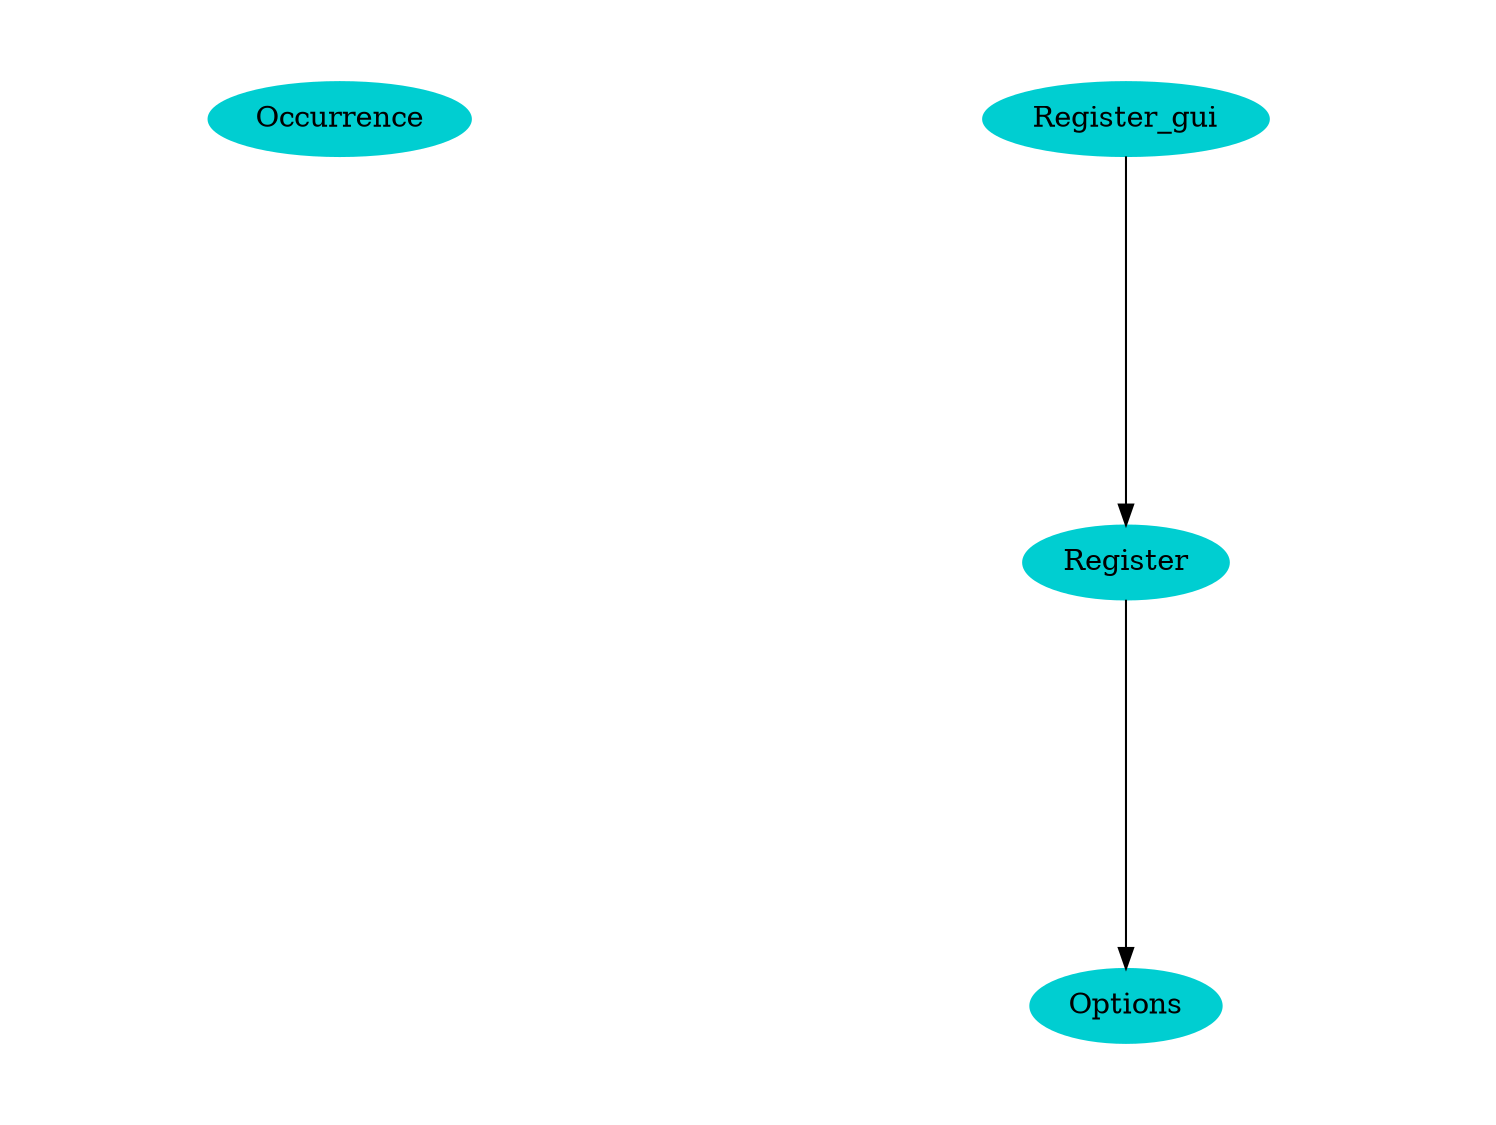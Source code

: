 digraph "Plugin architecture (occurrence)" { node [href="\N.html"];
  size="10,7.5";
  ratio="fill";
  
  fontsize="12pt";
  rankdir = TB ;
"Occurrence" [style=filled, color=darkturquoise];
"Options" [style=filled, color=darkturquoise];
"Register" [style=filled, color=darkturquoise];
"Register" -> "Options";
"Register_gui" [style=filled, color=darkturquoise];
"Register_gui" -> "Register";
}
